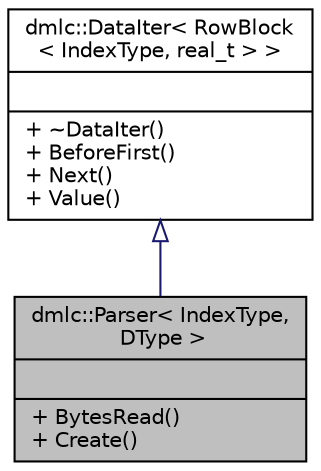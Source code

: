 digraph "dmlc::Parser&lt; IndexType, DType &gt;"
{
 // LATEX_PDF_SIZE
  edge [fontname="Helvetica",fontsize="10",labelfontname="Helvetica",labelfontsize="10"];
  node [fontname="Helvetica",fontsize="10",shape=record];
  Node1 [label="{dmlc::Parser\< IndexType,\l DType \>\n||+ BytesRead()\l+ Create()\l}",height=0.2,width=0.4,color="black", fillcolor="grey75", style="filled", fontcolor="black",tooltip="parser interface that parses input data used to load dmlc data format into your own data format Diffe..."];
  Node2 -> Node1 [dir="back",color="midnightblue",fontsize="10",style="solid",arrowtail="onormal",fontname="Helvetica"];
  Node2 [label="{dmlc::DataIter\< RowBlock\l\< IndexType, real_t \> \>\n||+ ~DataIter()\l+ BeforeFirst()\l+ Next()\l+ Value()\l}",height=0.2,width=0.4,color="black", fillcolor="white", style="filled",URL="$classdmlc_1_1DataIter.html",tooltip=" "];
}

